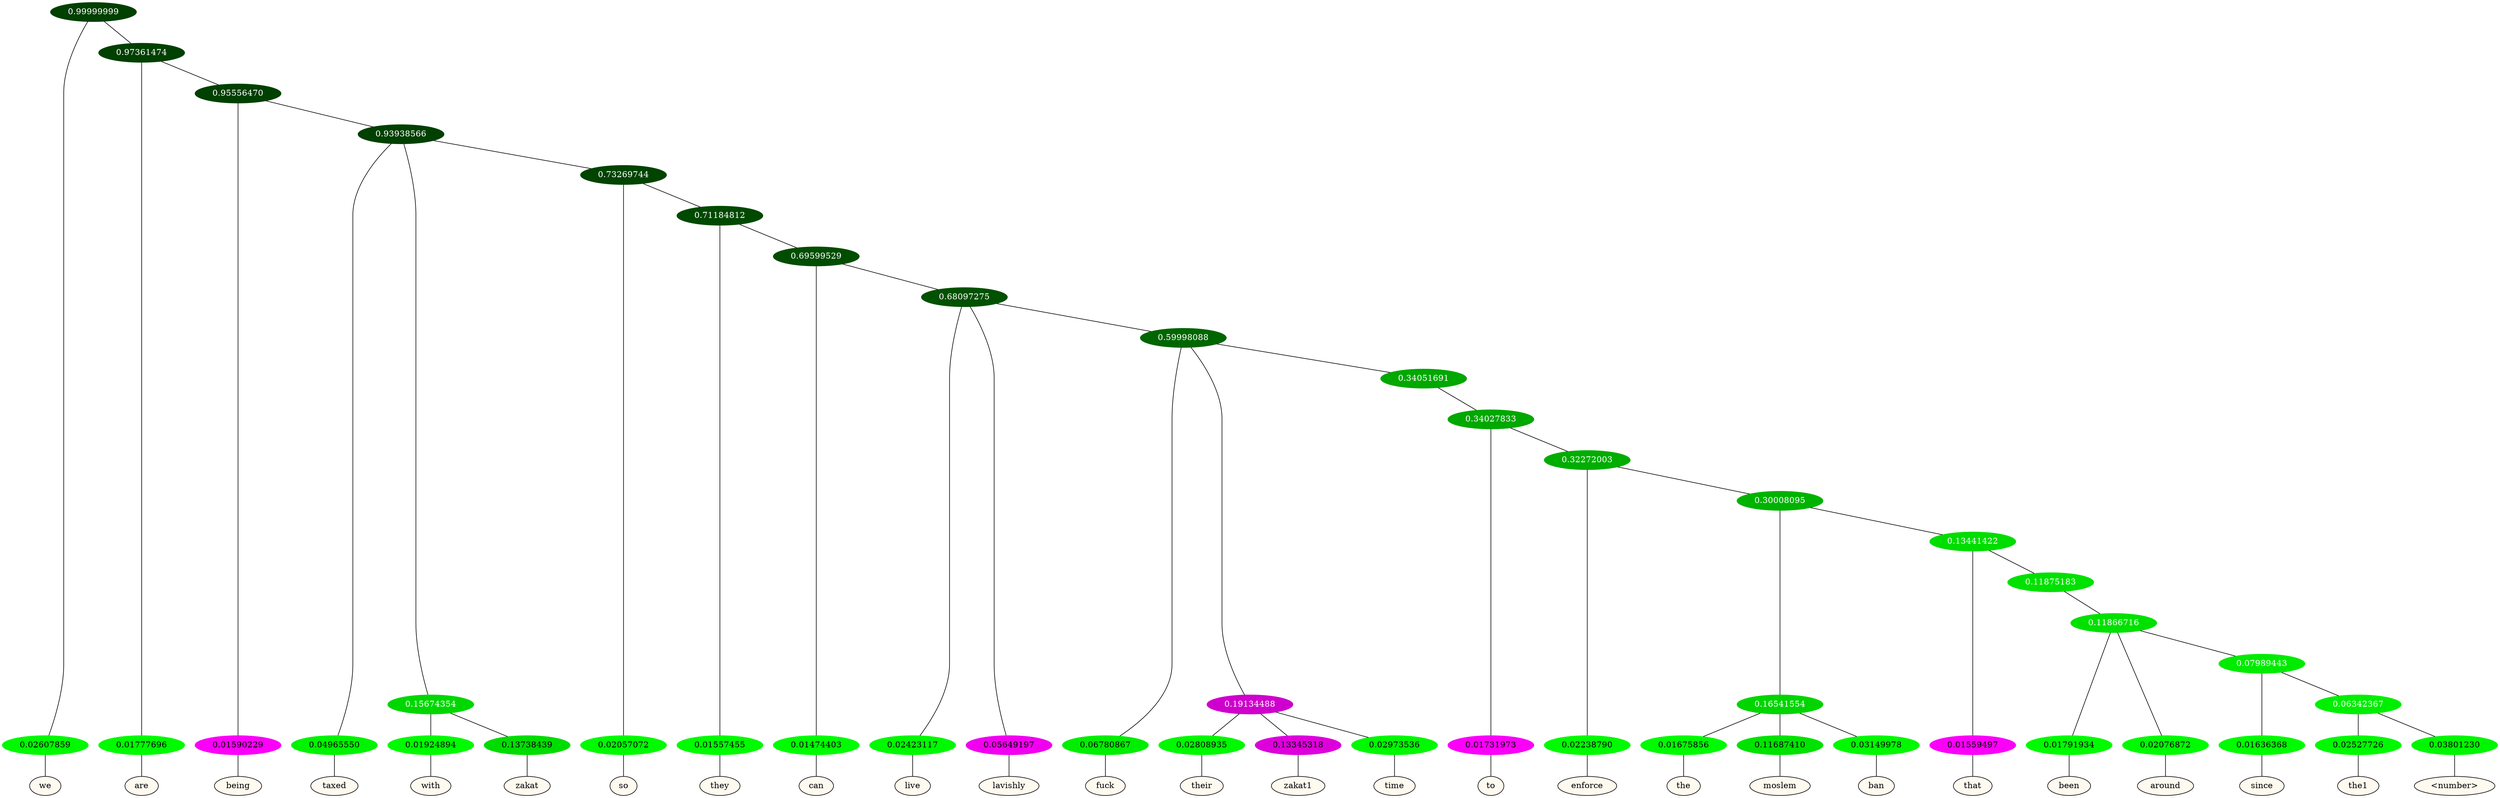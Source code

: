 graph {
	node [format=png height=0.15 nodesep=0.001 ordering=out overlap=prism overlap_scaling=0.01 ranksep=0.001 ratio=0.2 style=filled width=0.15]
	{
		rank=same
		a_w_1 [label=we color=black fillcolor=floralwhite style="filled,solid"]
		a_w_3 [label=are color=black fillcolor=floralwhite style="filled,solid"]
		a_w_5 [label=being color=black fillcolor=floralwhite style="filled,solid"]
		a_w_7 [label=taxed color=black fillcolor=floralwhite style="filled,solid"]
		a_w_10 [label=with color=black fillcolor=floralwhite style="filled,solid"]
		a_w_11 [label=zakat color=black fillcolor=floralwhite style="filled,solid"]
		a_w_12 [label=so color=black fillcolor=floralwhite style="filled,solid"]
		a_w_14 [label=they color=black fillcolor=floralwhite style="filled,solid"]
		a_w_16 [label=can color=black fillcolor=floralwhite style="filled,solid"]
		a_w_18 [label=live color=black fillcolor=floralwhite style="filled,solid"]
		a_w_19 [label=lavishly color=black fillcolor=floralwhite style="filled,solid"]
		a_w_21 [label=fuck color=black fillcolor=floralwhite style="filled,solid"]
		a_w_24 [label=their color=black fillcolor=floralwhite style="filled,solid"]
		a_w_25 [label=zakat1 color=black fillcolor=floralwhite style="filled,solid"]
		a_w_26 [label=time color=black fillcolor=floralwhite style="filled,solid"]
		a_w_28 [label=to color=black fillcolor=floralwhite style="filled,solid"]
		a_w_30 [label=enforce color=black fillcolor=floralwhite style="filled,solid"]
		a_w_34 [label=the color=black fillcolor=floralwhite style="filled,solid"]
		a_w_35 [label=moslem color=black fillcolor=floralwhite style="filled,solid"]
		a_w_36 [label=ban color=black fillcolor=floralwhite style="filled,solid"]
		a_w_37 [label=that color=black fillcolor=floralwhite style="filled,solid"]
		a_w_40 [label=been color=black fillcolor=floralwhite style="filled,solid"]
		a_w_41 [label=around color=black fillcolor=floralwhite style="filled,solid"]
		a_w_43 [label=since color=black fillcolor=floralwhite style="filled,solid"]
		a_w_45 [label=the1 color=black fillcolor=floralwhite style="filled,solid"]
		a_w_46 [label="\<number\>" color=black fillcolor=floralwhite style="filled,solid"]
	}
	a_n_1 -- a_w_1
	a_n_3 -- a_w_3
	a_n_5 -- a_w_5
	a_n_7 -- a_w_7
	a_n_10 -- a_w_10
	a_n_11 -- a_w_11
	a_n_12 -- a_w_12
	a_n_14 -- a_w_14
	a_n_16 -- a_w_16
	a_n_18 -- a_w_18
	a_n_19 -- a_w_19
	a_n_21 -- a_w_21
	a_n_24 -- a_w_24
	a_n_25 -- a_w_25
	a_n_26 -- a_w_26
	a_n_28 -- a_w_28
	a_n_30 -- a_w_30
	a_n_34 -- a_w_34
	a_n_35 -- a_w_35
	a_n_36 -- a_w_36
	a_n_37 -- a_w_37
	a_n_40 -- a_w_40
	a_n_41 -- a_w_41
	a_n_43 -- a_w_43
	a_n_45 -- a_w_45
	a_n_46 -- a_w_46
	{
		rank=same
		a_n_1 [label=0.02607859 color="0.334 1.000 0.974" fontcolor=black]
		a_n_3 [label=0.01777696 color="0.334 1.000 0.982" fontcolor=black]
		a_n_5 [label=0.01590229 color="0.835 1.000 0.984" fontcolor=black]
		a_n_7 [label=0.04965550 color="0.334 1.000 0.950" fontcolor=black]
		a_n_10 [label=0.01924894 color="0.334 1.000 0.981" fontcolor=black]
		a_n_11 [label=0.13738439 color="0.334 1.000 0.863" fontcolor=black]
		a_n_12 [label=0.02057072 color="0.334 1.000 0.979" fontcolor=black]
		a_n_14 [label=0.01557455 color="0.334 1.000 0.984" fontcolor=black]
		a_n_16 [label=0.01474403 color="0.334 1.000 0.985" fontcolor=black]
		a_n_18 [label=0.02423117 color="0.334 1.000 0.976" fontcolor=black]
		a_n_19 [label=0.05649197 color="0.835 1.000 0.944" fontcolor=black]
		a_n_21 [label=0.06780867 color="0.334 1.000 0.932" fontcolor=black]
		a_n_24 [label=0.02808935 color="0.334 1.000 0.972" fontcolor=black]
		a_n_25 [label=0.13345318 color="0.835 1.000 0.867" fontcolor=black]
		a_n_26 [label=0.02973536 color="0.334 1.000 0.970" fontcolor=black]
		a_n_28 [label=0.01731973 color="0.835 1.000 0.983" fontcolor=black]
		a_n_30 [label=0.02238790 color="0.334 1.000 0.978" fontcolor=black]
		a_n_34 [label=0.01675856 color="0.334 1.000 0.983" fontcolor=black]
		a_n_35 [label=0.11687410 color="0.334 1.000 0.883" fontcolor=black]
		a_n_36 [label=0.03149978 color="0.334 1.000 0.969" fontcolor=black]
		a_n_37 [label=0.01559497 color="0.835 1.000 0.984" fontcolor=black]
		a_n_40 [label=0.01791934 color="0.334 1.000 0.982" fontcolor=black]
		a_n_41 [label=0.02076872 color="0.334 1.000 0.979" fontcolor=black]
		a_n_43 [label=0.01636368 color="0.334 1.000 0.984" fontcolor=black]
		a_n_45 [label=0.02527726 color="0.334 1.000 0.975" fontcolor=black]
		a_n_46 [label=0.03801230 color="0.334 1.000 0.962" fontcolor=black]
	}
	a_n_0 [label=0.99999999 color="0.334 1.000 0.250" fontcolor=grey99]
	a_n_0 -- a_n_1
	a_n_2 [label=0.97361474 color="0.334 1.000 0.250" fontcolor=grey99]
	a_n_0 -- a_n_2
	a_n_2 -- a_n_3
	a_n_4 [label=0.95556470 color="0.334 1.000 0.250" fontcolor=grey99]
	a_n_2 -- a_n_4
	a_n_4 -- a_n_5
	a_n_6 [label=0.93938566 color="0.334 1.000 0.250" fontcolor=grey99]
	a_n_4 -- a_n_6
	a_n_6 -- a_n_7
	a_n_8 [label=0.15674354 color="0.334 1.000 0.843" fontcolor=grey99]
	a_n_6 -- a_n_8
	a_n_9 [label=0.73269744 color="0.334 1.000 0.267" fontcolor=grey99]
	a_n_6 -- a_n_9
	a_n_8 -- a_n_10
	a_n_8 -- a_n_11
	a_n_9 -- a_n_12
	a_n_13 [label=0.71184812 color="0.334 1.000 0.288" fontcolor=grey99]
	a_n_9 -- a_n_13
	a_n_13 -- a_n_14
	a_n_15 [label=0.69599529 color="0.334 1.000 0.304" fontcolor=grey99]
	a_n_13 -- a_n_15
	a_n_15 -- a_n_16
	a_n_17 [label=0.68097275 color="0.334 1.000 0.319" fontcolor=grey99]
	a_n_15 -- a_n_17
	a_n_17 -- a_n_18
	a_n_17 -- a_n_19
	a_n_20 [label=0.59998088 color="0.334 1.000 0.400" fontcolor=grey99]
	a_n_17 -- a_n_20
	a_n_20 -- a_n_21
	a_n_22 [label=0.19134488 color="0.835 1.000 0.809" fontcolor=grey99]
	a_n_20 -- a_n_22
	a_n_23 [label=0.34051691 color="0.334 1.000 0.659" fontcolor=grey99]
	a_n_20 -- a_n_23
	a_n_22 -- a_n_24
	a_n_22 -- a_n_25
	a_n_22 -- a_n_26
	a_n_27 [label=0.34027833 color="0.334 1.000 0.660" fontcolor=grey99]
	a_n_23 -- a_n_27
	a_n_27 -- a_n_28
	a_n_29 [label=0.32272003 color="0.334 1.000 0.677" fontcolor=grey99]
	a_n_27 -- a_n_29
	a_n_29 -- a_n_30
	a_n_31 [label=0.30008095 color="0.334 1.000 0.700" fontcolor=grey99]
	a_n_29 -- a_n_31
	a_n_32 [label=0.16541554 color="0.334 1.000 0.835" fontcolor=grey99]
	a_n_31 -- a_n_32
	a_n_33 [label=0.13441422 color="0.334 1.000 0.866" fontcolor=grey99]
	a_n_31 -- a_n_33
	a_n_32 -- a_n_34
	a_n_32 -- a_n_35
	a_n_32 -- a_n_36
	a_n_33 -- a_n_37
	a_n_38 [label=0.11875183 color="0.334 1.000 0.881" fontcolor=grey99]
	a_n_33 -- a_n_38
	a_n_39 [label=0.11866716 color="0.334 1.000 0.881" fontcolor=grey99]
	a_n_38 -- a_n_39
	a_n_39 -- a_n_40
	a_n_39 -- a_n_41
	a_n_42 [label=0.07989443 color="0.334 1.000 0.920" fontcolor=grey99]
	a_n_39 -- a_n_42
	a_n_42 -- a_n_43
	a_n_44 [label=0.06342367 color="0.334 1.000 0.937" fontcolor=grey99]
	a_n_42 -- a_n_44
	a_n_44 -- a_n_45
	a_n_44 -- a_n_46
}
